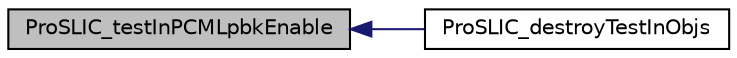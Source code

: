 digraph "ProSLIC_testInPCMLpbkEnable"
{
  edge [fontname="Helvetica",fontsize="10",labelfontname="Helvetica",labelfontsize="10"];
  node [fontname="Helvetica",fontsize="10",shape=record];
  rankdir="LR";
  Node1 [label="ProSLIC_testInPCMLpbkEnable",height=0.2,width=0.4,color="black", fillcolor="grey75", style="filled", fontcolor="black"];
  Node1 -> Node2 [dir="back",color="midnightblue",fontsize="10",style="solid",fontname="Helvetica"];
  Node2 [label="ProSLIC_destroyTestInObjs",height=0.2,width=0.4,color="black", fillcolor="white", style="filled",URL="$group___p_r_o_s_l_i_c___t_s_t_i_n.html#gac00b1a782ee94a2eda9c8a4a36dad3f7",tooltip="Free memory reserved by the given structure. "];
}
